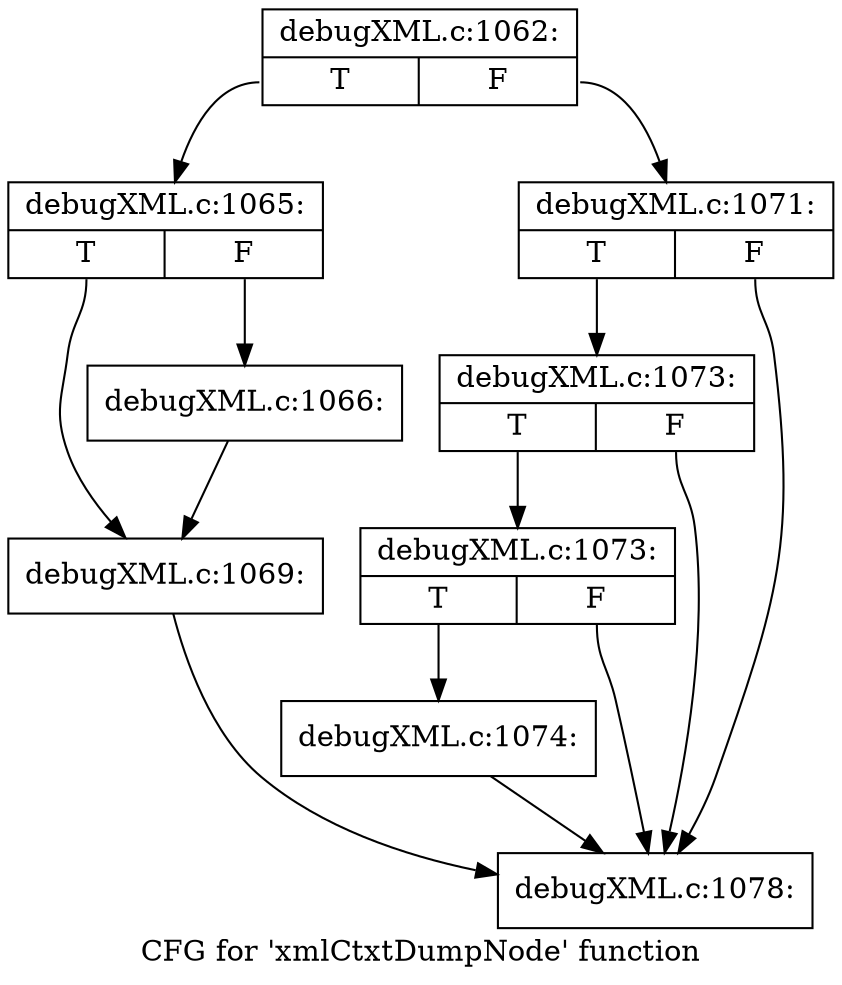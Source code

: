 digraph "CFG for 'xmlCtxtDumpNode' function" {
	label="CFG for 'xmlCtxtDumpNode' function";

	Node0x4b62bb0 [shape=record,label="{debugXML.c:1062:|{<s0>T|<s1>F}}"];
	Node0x4b62bb0:s0 -> Node0x4b62f30;
	Node0x4b62bb0:s1 -> Node0x4b62f80;
	Node0x4b62f30 [shape=record,label="{debugXML.c:1065:|{<s0>T|<s1>F}}"];
	Node0x4b62f30:s0 -> Node0x49e7ed0;
	Node0x4b62f30:s1 -> Node0x49e7e80;
	Node0x49e7e80 [shape=record,label="{debugXML.c:1066:}"];
	Node0x49e7e80 -> Node0x49e7ed0;
	Node0x49e7ed0 [shape=record,label="{debugXML.c:1069:}"];
	Node0x49e7ed0 -> Node0x49e8b00;
	Node0x4b62f80 [shape=record,label="{debugXML.c:1071:|{<s0>T|<s1>F}}"];
	Node0x4b62f80:s0 -> Node0x49e8bd0;
	Node0x4b62f80:s1 -> Node0x49e8b00;
	Node0x49e8bd0 [shape=record,label="{debugXML.c:1073:|{<s0>T|<s1>F}}"];
	Node0x49e8bd0:s0 -> Node0x49e8b50;
	Node0x49e8bd0:s1 -> Node0x49e8b00;
	Node0x49e8b50 [shape=record,label="{debugXML.c:1073:|{<s0>T|<s1>F}}"];
	Node0x49e8b50:s0 -> Node0x49e8ab0;
	Node0x49e8b50:s1 -> Node0x49e8b00;
	Node0x49e8ab0 [shape=record,label="{debugXML.c:1074:}"];
	Node0x49e8ab0 -> Node0x49e8b00;
	Node0x49e8b00 [shape=record,label="{debugXML.c:1078:}"];
}
